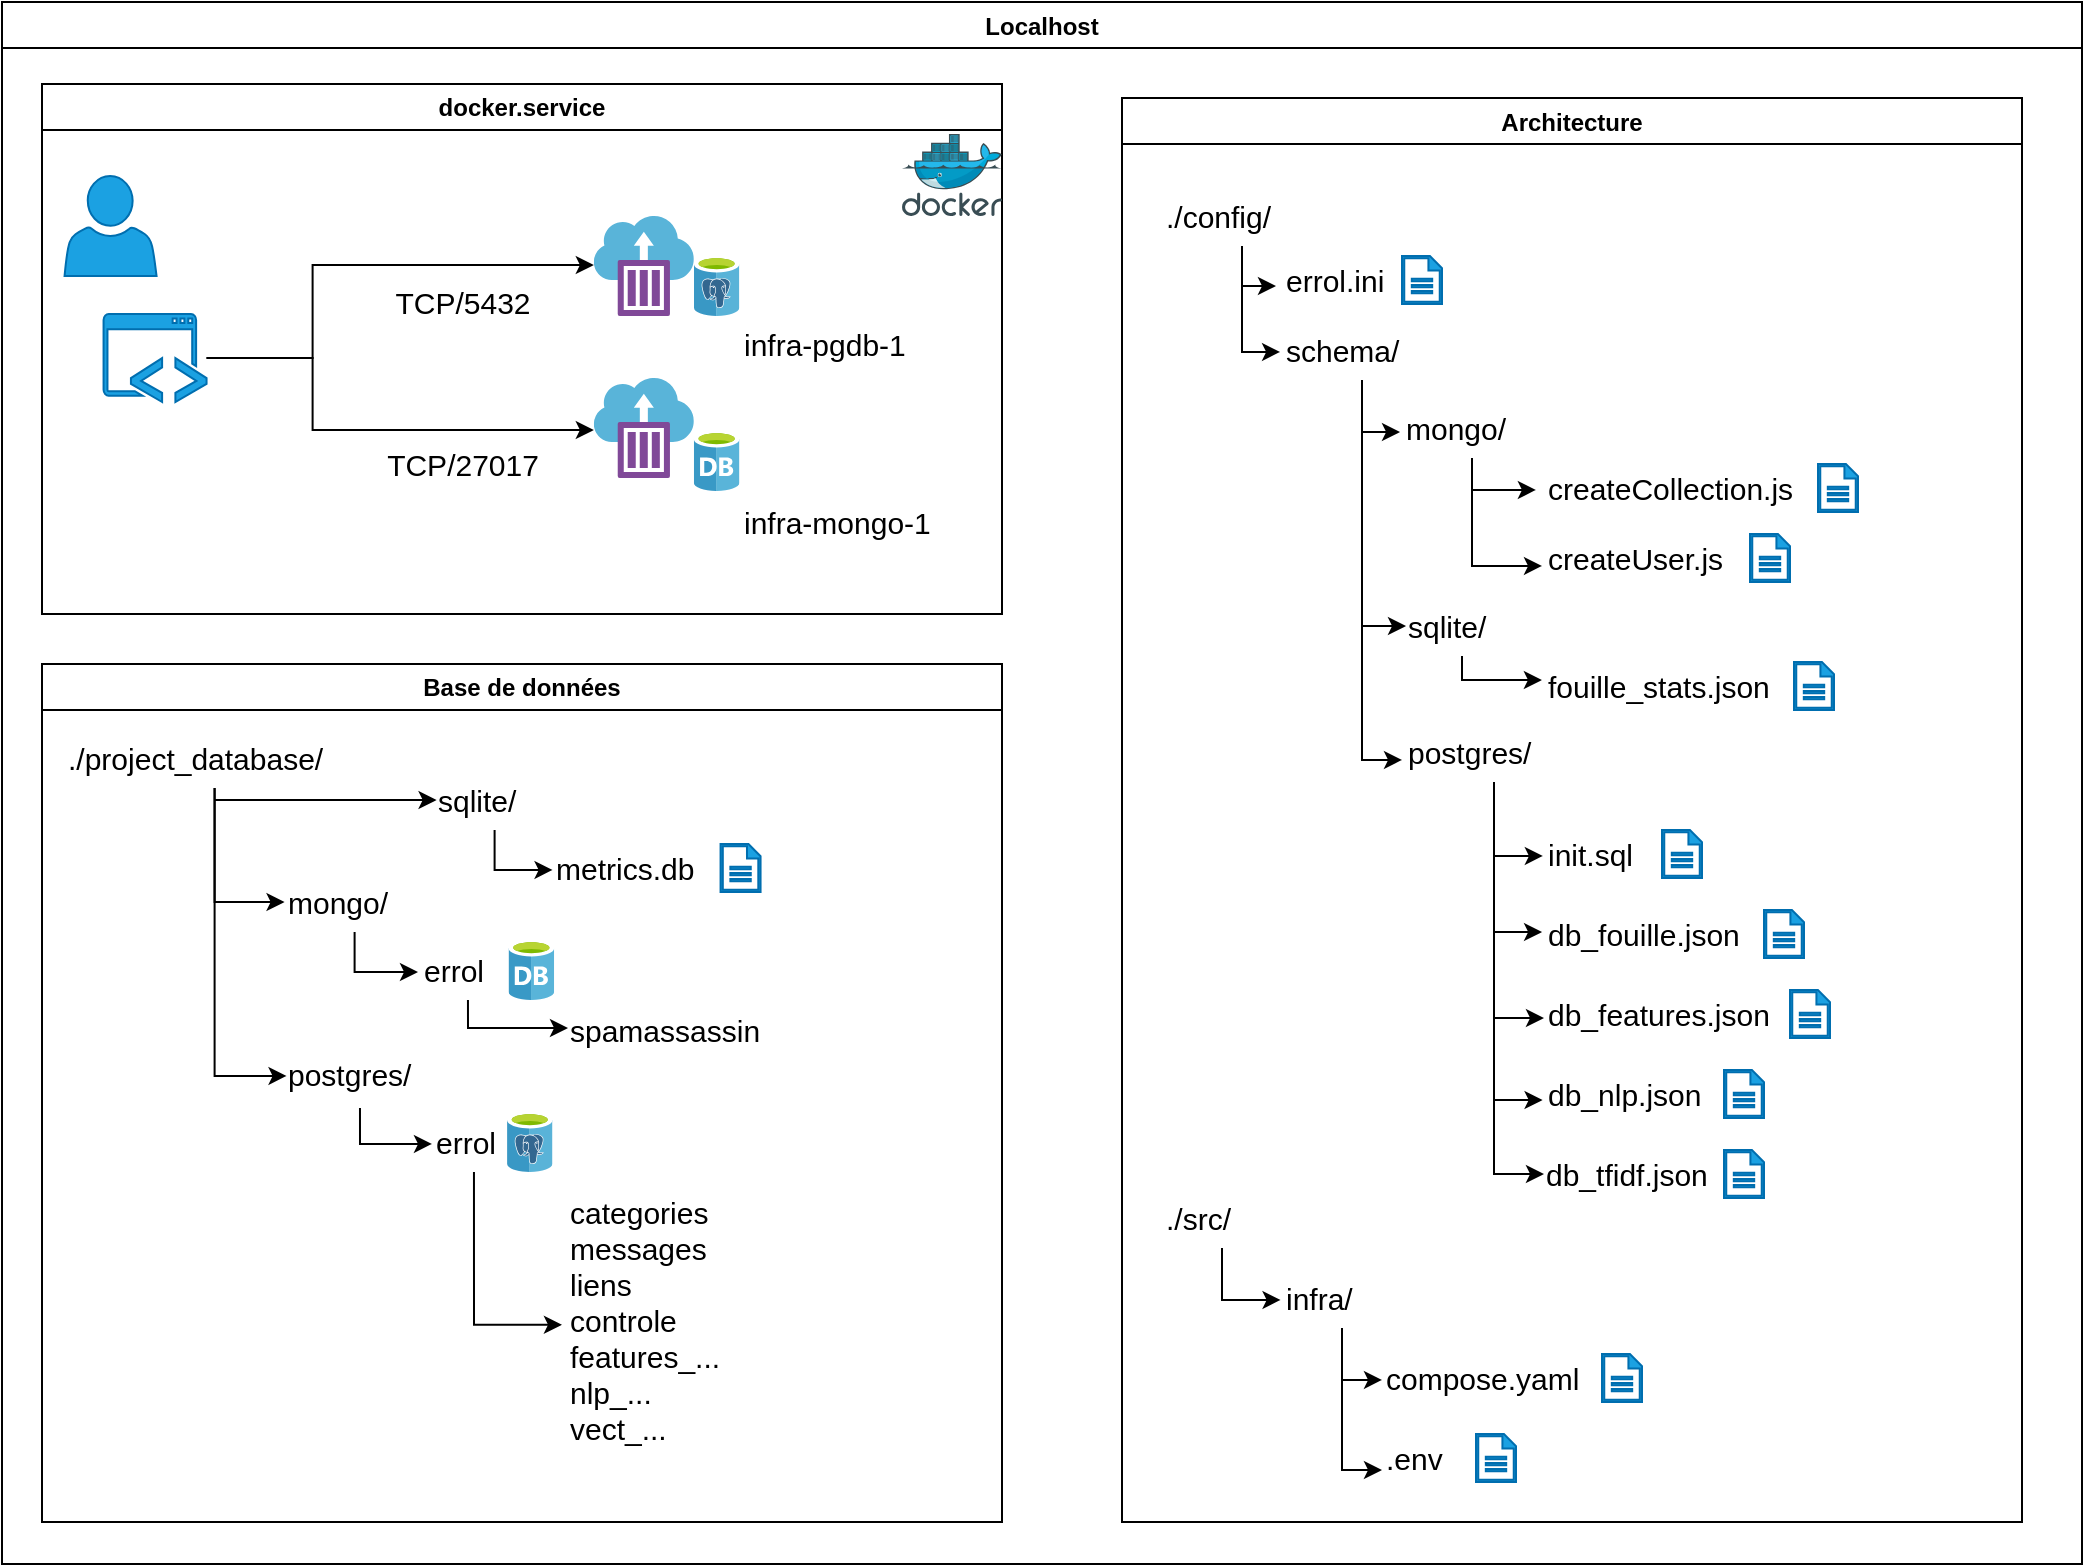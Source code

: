 <mxfile version="24.5.3" type="device">
  <diagram id="EhChE-45HuIZkj6PtDuR" name="Page-1">
    <mxGraphModel dx="1434" dy="870" grid="1" gridSize="10" guides="1" tooltips="1" connect="1" arrows="1" fold="1" page="1" pageScale="1" pageWidth="1169" pageHeight="827" math="0" shadow="0">
      <root>
        <mxCell id="0" />
        <mxCell id="1" parent="0" />
        <mxCell id="lmeQF-V1sz2n1K19VX6t-9" value="Localhost" style="swimlane;" parent="1" vertex="1">
          <mxGeometry x="60" y="39" width="1040" height="781" as="geometry">
            <mxRectangle x="60" y="39" width="100" height="30" as="alternateBounds" />
          </mxGeometry>
        </mxCell>
        <mxCell id="lmeQF-V1sz2n1K19VX6t-10" value="Architecture" style="swimlane;" parent="lmeQF-V1sz2n1K19VX6t-9" vertex="1">
          <mxGeometry x="560" y="48" width="450" height="712" as="geometry" />
        </mxCell>
        <mxCell id="go-DFvzO8IEFyl5RMDaZ-6" value="./config/" style="text;html=1;align=left;verticalAlign=middle;resizable=0;points=[];autosize=1;strokeColor=none;fillColor=none;fontSize=15;" parent="lmeQF-V1sz2n1K19VX6t-10" vertex="1">
          <mxGeometry x="20" y="44" width="80" height="30" as="geometry" />
        </mxCell>
        <mxCell id="go-DFvzO8IEFyl5RMDaZ-7" value="schema/" style="text;html=1;align=left;verticalAlign=middle;resizable=0;points=[];autosize=1;strokeColor=none;fillColor=none;fontSize=15;" parent="lmeQF-V1sz2n1K19VX6t-10" vertex="1">
          <mxGeometry x="80" y="111" width="80" height="30" as="geometry" />
        </mxCell>
        <mxCell id="go-DFvzO8IEFyl5RMDaZ-8" style="edgeStyle=orthogonalEdgeStyle;rounded=0;orthogonalLoop=1;jettySize=auto;html=1;entryX=-0.012;entryY=0.533;entryDx=0;entryDy=0;entryPerimeter=0;" parent="lmeQF-V1sz2n1K19VX6t-10" source="go-DFvzO8IEFyl5RMDaZ-6" target="go-DFvzO8IEFyl5RMDaZ-7" edge="1">
          <mxGeometry relative="1" as="geometry" />
        </mxCell>
        <mxCell id="go-DFvzO8IEFyl5RMDaZ-17" value="mongo/" style="text;html=1;align=left;verticalAlign=middle;resizable=0;points=[];autosize=1;strokeColor=none;fillColor=none;fontSize=15;" parent="lmeQF-V1sz2n1K19VX6t-10" vertex="1">
          <mxGeometry x="140" y="150" width="70" height="30" as="geometry" />
        </mxCell>
        <mxCell id="go-DFvzO8IEFyl5RMDaZ-18" style="edgeStyle=orthogonalEdgeStyle;rounded=0;orthogonalLoop=1;jettySize=auto;html=1;entryX=-0.014;entryY=0.567;entryDx=0;entryDy=0;entryPerimeter=0;" parent="lmeQF-V1sz2n1K19VX6t-10" source="go-DFvzO8IEFyl5RMDaZ-7" target="go-DFvzO8IEFyl5RMDaZ-17" edge="1">
          <mxGeometry relative="1" as="geometry" />
        </mxCell>
        <mxCell id="go-DFvzO8IEFyl5RMDaZ-19" value="createCollection.js" style="text;html=1;align=left;verticalAlign=middle;resizable=0;points=[];autosize=1;strokeColor=none;fillColor=none;fontSize=15;" parent="lmeQF-V1sz2n1K19VX6t-10" vertex="1">
          <mxGeometry x="211" y="180" width="150" height="30" as="geometry" />
        </mxCell>
        <mxCell id="go-DFvzO8IEFyl5RMDaZ-20" value="createUser.js" style="text;html=1;align=left;verticalAlign=middle;resizable=0;points=[];autosize=1;strokeColor=none;fillColor=none;fontSize=15;" parent="lmeQF-V1sz2n1K19VX6t-10" vertex="1">
          <mxGeometry x="211" y="215" width="110" height="30" as="geometry" />
        </mxCell>
        <mxCell id="go-DFvzO8IEFyl5RMDaZ-22" style="edgeStyle=orthogonalEdgeStyle;rounded=0;orthogonalLoop=1;jettySize=auto;html=1;entryX=-0.027;entryY=0.533;entryDx=0;entryDy=0;entryPerimeter=0;" parent="lmeQF-V1sz2n1K19VX6t-10" source="go-DFvzO8IEFyl5RMDaZ-17" target="go-DFvzO8IEFyl5RMDaZ-19" edge="1">
          <mxGeometry relative="1" as="geometry">
            <Array as="points">
              <mxPoint x="175" y="196" />
            </Array>
          </mxGeometry>
        </mxCell>
        <mxCell id="go-DFvzO8IEFyl5RMDaZ-23" style="edgeStyle=orthogonalEdgeStyle;rounded=0;orthogonalLoop=1;jettySize=auto;html=1;entryX=-0.009;entryY=0.633;entryDx=0;entryDy=0;entryPerimeter=0;" parent="lmeQF-V1sz2n1K19VX6t-10" source="go-DFvzO8IEFyl5RMDaZ-17" target="go-DFvzO8IEFyl5RMDaZ-20" edge="1">
          <mxGeometry relative="1" as="geometry">
            <Array as="points">
              <mxPoint x="175" y="234" />
            </Array>
          </mxGeometry>
        </mxCell>
        <mxCell id="go-DFvzO8IEFyl5RMDaZ-25" value="" style="sketch=0;pointerEvents=1;shadow=0;dashed=0;html=1;strokeColor=#006EAF;fillColor=#1ba1e2;labelPosition=center;verticalLabelPosition=bottom;verticalAlign=top;outlineConnect=0;align=center;shape=mxgraph.office.concepts.document;fontSize=15;fontColor=#ffffff;" parent="lmeQF-V1sz2n1K19VX6t-10" vertex="1">
          <mxGeometry x="348" y="183" width="20" height="24" as="geometry" />
        </mxCell>
        <mxCell id="go-DFvzO8IEFyl5RMDaZ-26" value="" style="sketch=0;pointerEvents=1;shadow=0;dashed=0;html=1;strokeColor=#006EAF;fillColor=#1ba1e2;labelPosition=center;verticalLabelPosition=bottom;verticalAlign=top;outlineConnect=0;align=center;shape=mxgraph.office.concepts.document;fontSize=15;fontColor=#ffffff;" parent="lmeQF-V1sz2n1K19VX6t-10" vertex="1">
          <mxGeometry x="314" y="218" width="20" height="24" as="geometry" />
        </mxCell>
        <mxCell id="go-DFvzO8IEFyl5RMDaZ-28" value="sqlite/" style="text;html=1;align=left;verticalAlign=middle;resizable=0;points=[];autosize=1;strokeColor=none;fillColor=none;fontSize=15;" parent="lmeQF-V1sz2n1K19VX6t-10" vertex="1">
          <mxGeometry x="141" y="249" width="60" height="30" as="geometry" />
        </mxCell>
        <mxCell id="go-DFvzO8IEFyl5RMDaZ-31" value="postgres/" style="text;html=1;align=left;verticalAlign=middle;resizable=0;points=[];autosize=1;strokeColor=none;fillColor=none;fontSize=15;" parent="lmeQF-V1sz2n1K19VX6t-10" vertex="1">
          <mxGeometry x="141" y="312" width="90" height="30" as="geometry" />
        </mxCell>
        <mxCell id="go-DFvzO8IEFyl5RMDaZ-32" value="fouille_stats.json" style="text;html=1;align=left;verticalAlign=middle;resizable=0;points=[];autosize=1;strokeColor=none;fillColor=none;fontSize=15;" parent="lmeQF-V1sz2n1K19VX6t-10" vertex="1">
          <mxGeometry x="211" y="279" width="130" height="30" as="geometry" />
        </mxCell>
        <mxCell id="go-DFvzO8IEFyl5RMDaZ-33" style="edgeStyle=orthogonalEdgeStyle;rounded=0;orthogonalLoop=1;jettySize=auto;html=1;entryX=0.017;entryY=0.5;entryDx=0;entryDy=0;entryPerimeter=0;" parent="lmeQF-V1sz2n1K19VX6t-10" source="go-DFvzO8IEFyl5RMDaZ-7" target="go-DFvzO8IEFyl5RMDaZ-28" edge="1">
          <mxGeometry relative="1" as="geometry" />
        </mxCell>
        <mxCell id="go-DFvzO8IEFyl5RMDaZ-34" style="edgeStyle=orthogonalEdgeStyle;rounded=0;orthogonalLoop=1;jettySize=auto;html=1;entryX=-0.008;entryY=0.4;entryDx=0;entryDy=0;entryPerimeter=0;" parent="lmeQF-V1sz2n1K19VX6t-10" source="go-DFvzO8IEFyl5RMDaZ-28" target="go-DFvzO8IEFyl5RMDaZ-32" edge="1">
          <mxGeometry relative="1" as="geometry">
            <Array as="points">
              <mxPoint x="170" y="291" />
            </Array>
          </mxGeometry>
        </mxCell>
        <mxCell id="go-DFvzO8IEFyl5RMDaZ-35" style="edgeStyle=orthogonalEdgeStyle;rounded=0;orthogonalLoop=1;jettySize=auto;html=1;entryX=-0.011;entryY=0.633;entryDx=0;entryDy=0;entryPerimeter=0;" parent="lmeQF-V1sz2n1K19VX6t-10" source="go-DFvzO8IEFyl5RMDaZ-7" target="go-DFvzO8IEFyl5RMDaZ-31" edge="1">
          <mxGeometry relative="1" as="geometry" />
        </mxCell>
        <mxCell id="go-DFvzO8IEFyl5RMDaZ-36" value="" style="sketch=0;pointerEvents=1;shadow=0;dashed=0;html=1;strokeColor=#006EAF;fillColor=#1ba1e2;labelPosition=center;verticalLabelPosition=bottom;verticalAlign=top;outlineConnect=0;align=center;shape=mxgraph.office.concepts.document;fontSize=15;fontColor=#ffffff;" parent="lmeQF-V1sz2n1K19VX6t-10" vertex="1">
          <mxGeometry x="336" y="282" width="20" height="24" as="geometry" />
        </mxCell>
        <mxCell id="go-DFvzO8IEFyl5RMDaZ-44" value="./src/" style="text;html=1;align=left;verticalAlign=middle;resizable=0;points=[];autosize=1;strokeColor=none;fillColor=none;fontSize=15;" parent="lmeQF-V1sz2n1K19VX6t-10" vertex="1">
          <mxGeometry x="20" y="545" width="60" height="30" as="geometry" />
        </mxCell>
        <mxCell id="go-DFvzO8IEFyl5RMDaZ-45" value="infra/" style="text;html=1;align=left;verticalAlign=middle;resizable=0;points=[];autosize=1;strokeColor=none;fillColor=none;fontSize=15;" parent="lmeQF-V1sz2n1K19VX6t-10" vertex="1">
          <mxGeometry x="80" y="585" width="60" height="30" as="geometry" />
        </mxCell>
        <mxCell id="go-DFvzO8IEFyl5RMDaZ-46" style="edgeStyle=orthogonalEdgeStyle;rounded=0;orthogonalLoop=1;jettySize=auto;html=1;entryX=-0.012;entryY=0.533;entryDx=0;entryDy=0;entryPerimeter=0;" parent="lmeQF-V1sz2n1K19VX6t-10" source="go-DFvzO8IEFyl5RMDaZ-44" target="go-DFvzO8IEFyl5RMDaZ-45" edge="1">
          <mxGeometry relative="1" as="geometry" />
        </mxCell>
        <mxCell id="go-DFvzO8IEFyl5RMDaZ-47" value="compose.yaml" style="text;html=1;align=left;verticalAlign=middle;resizable=0;points=[];autosize=1;strokeColor=none;fillColor=none;fontSize=15;" parent="lmeQF-V1sz2n1K19VX6t-10" vertex="1">
          <mxGeometry x="130" y="625" width="120" height="30" as="geometry" />
        </mxCell>
        <mxCell id="go-DFvzO8IEFyl5RMDaZ-48" value=".env" style="text;html=1;align=left;verticalAlign=middle;resizable=0;points=[];autosize=1;strokeColor=none;fillColor=none;fontSize=15;" parent="lmeQF-V1sz2n1K19VX6t-10" vertex="1">
          <mxGeometry x="130" y="665" width="50" height="30" as="geometry" />
        </mxCell>
        <mxCell id="go-DFvzO8IEFyl5RMDaZ-49" style="edgeStyle=orthogonalEdgeStyle;rounded=0;orthogonalLoop=1;jettySize=auto;html=1;entryX=0;entryY=0.533;entryDx=0;entryDy=0;entryPerimeter=0;" parent="lmeQF-V1sz2n1K19VX6t-10" source="go-DFvzO8IEFyl5RMDaZ-45" target="go-DFvzO8IEFyl5RMDaZ-47" edge="1">
          <mxGeometry relative="1" as="geometry" />
        </mxCell>
        <mxCell id="go-DFvzO8IEFyl5RMDaZ-50" style="edgeStyle=orthogonalEdgeStyle;rounded=0;orthogonalLoop=1;jettySize=auto;html=1;entryX=0;entryY=0.7;entryDx=0;entryDy=0;entryPerimeter=0;" parent="lmeQF-V1sz2n1K19VX6t-10" source="go-DFvzO8IEFyl5RMDaZ-45" target="go-DFvzO8IEFyl5RMDaZ-48" edge="1">
          <mxGeometry relative="1" as="geometry" />
        </mxCell>
        <mxCell id="go-DFvzO8IEFyl5RMDaZ-51" value="" style="sketch=0;pointerEvents=1;shadow=0;dashed=0;html=1;strokeColor=#006EAF;fillColor=#1ba1e2;labelPosition=center;verticalLabelPosition=bottom;verticalAlign=top;outlineConnect=0;align=center;shape=mxgraph.office.concepts.document;fontSize=15;fontColor=#ffffff;" parent="lmeQF-V1sz2n1K19VX6t-10" vertex="1">
          <mxGeometry x="240" y="628" width="20" height="24" as="geometry" />
        </mxCell>
        <mxCell id="go-DFvzO8IEFyl5RMDaZ-52" value="" style="sketch=0;pointerEvents=1;shadow=0;dashed=0;html=1;strokeColor=#006EAF;fillColor=#1ba1e2;labelPosition=center;verticalLabelPosition=bottom;verticalAlign=top;outlineConnect=0;align=center;shape=mxgraph.office.concepts.document;fontSize=15;fontColor=#ffffff;" parent="lmeQF-V1sz2n1K19VX6t-10" vertex="1">
          <mxGeometry x="177" y="668" width="20" height="24" as="geometry" />
        </mxCell>
        <mxCell id="go-DFvzO8IEFyl5RMDaZ-53" value="errol.ini" style="text;html=1;align=left;verticalAlign=middle;resizable=0;points=[];autosize=1;strokeColor=none;fillColor=none;fontSize=15;" parent="lmeQF-V1sz2n1K19VX6t-10" vertex="1">
          <mxGeometry x="80" y="76" width="70" height="30" as="geometry" />
        </mxCell>
        <mxCell id="go-DFvzO8IEFyl5RMDaZ-54" style="edgeStyle=orthogonalEdgeStyle;rounded=0;orthogonalLoop=1;jettySize=auto;html=1;entryX=-0.043;entryY=0.567;entryDx=0;entryDy=0;entryPerimeter=0;" parent="lmeQF-V1sz2n1K19VX6t-10" source="go-DFvzO8IEFyl5RMDaZ-6" target="go-DFvzO8IEFyl5RMDaZ-53" edge="1">
          <mxGeometry relative="1" as="geometry" />
        </mxCell>
        <mxCell id="go-DFvzO8IEFyl5RMDaZ-55" value="" style="sketch=0;pointerEvents=1;shadow=0;dashed=0;html=1;strokeColor=#006EAF;fillColor=#1ba1e2;labelPosition=center;verticalLabelPosition=bottom;verticalAlign=top;outlineConnect=0;align=center;shape=mxgraph.office.concepts.document;fontSize=15;fontColor=#ffffff;" parent="lmeQF-V1sz2n1K19VX6t-10" vertex="1">
          <mxGeometry x="140" y="79" width="20" height="24" as="geometry" />
        </mxCell>
        <mxCell id="2" value="init.sql" style="text;html=1;align=left;verticalAlign=middle;resizable=0;points=[];autosize=1;strokeColor=none;fillColor=none;fontSize=15;" parent="lmeQF-V1sz2n1K19VX6t-10" vertex="1">
          <mxGeometry x="211" y="363" width="70" height="30" as="geometry" />
        </mxCell>
        <mxCell id="3" style="edgeStyle=orthogonalEdgeStyle;rounded=0;orthogonalLoop=1;jettySize=auto;html=1;entryX=-0.008;entryY=0.533;entryDx=0;entryDy=0;entryPerimeter=0;" parent="lmeQF-V1sz2n1K19VX6t-10" source="go-DFvzO8IEFyl5RMDaZ-31" target="2" edge="1">
          <mxGeometry relative="1" as="geometry" />
        </mxCell>
        <mxCell id="4" value="" style="sketch=0;pointerEvents=1;shadow=0;dashed=0;html=1;strokeColor=#006EAF;fillColor=#1ba1e2;labelPosition=center;verticalLabelPosition=bottom;verticalAlign=top;outlineConnect=0;align=center;shape=mxgraph.office.concepts.document;fontSize=15;fontColor=#ffffff;" parent="lmeQF-V1sz2n1K19VX6t-10" vertex="1">
          <mxGeometry x="270" y="366" width="20" height="24" as="geometry" />
        </mxCell>
        <mxCell id="5" value="db_fouille.json" style="text;html=1;align=left;verticalAlign=middle;resizable=0;points=[];autosize=1;strokeColor=none;fillColor=none;fontSize=15;" parent="lmeQF-V1sz2n1K19VX6t-10" vertex="1">
          <mxGeometry x="211" y="403" width="120" height="30" as="geometry" />
        </mxCell>
        <mxCell id="6" value="" style="sketch=0;pointerEvents=1;shadow=0;dashed=0;html=1;strokeColor=#006EAF;fillColor=#1ba1e2;labelPosition=center;verticalLabelPosition=bottom;verticalAlign=top;outlineConnect=0;align=center;shape=mxgraph.office.concepts.document;fontSize=15;fontColor=#ffffff;" parent="lmeQF-V1sz2n1K19VX6t-10" vertex="1">
          <mxGeometry x="321" y="406" width="20" height="24" as="geometry" />
        </mxCell>
        <mxCell id="7" style="edgeStyle=orthogonalEdgeStyle;rounded=0;orthogonalLoop=1;jettySize=auto;html=1;entryX=-0.008;entryY=0.467;entryDx=0;entryDy=0;entryPerimeter=0;" parent="lmeQF-V1sz2n1K19VX6t-10" source="go-DFvzO8IEFyl5RMDaZ-31" target="5" edge="1">
          <mxGeometry relative="1" as="geometry" />
        </mxCell>
        <mxCell id="9D_q5n6-4T_1lJ63YoSh-17" value="db_features.json" style="text;html=1;align=left;verticalAlign=middle;resizable=0;points=[];autosize=1;strokeColor=none;fillColor=none;fontSize=15;" parent="lmeQF-V1sz2n1K19VX6t-10" vertex="1">
          <mxGeometry x="211" y="443" width="130" height="30" as="geometry" />
        </mxCell>
        <mxCell id="9D_q5n6-4T_1lJ63YoSh-18" value="db_nlp.json" style="text;html=1;align=left;verticalAlign=middle;resizable=0;points=[];autosize=1;strokeColor=none;fillColor=none;fontSize=15;" parent="lmeQF-V1sz2n1K19VX6t-10" vertex="1">
          <mxGeometry x="211" y="483" width="100" height="30" as="geometry" />
        </mxCell>
        <mxCell id="9D_q5n6-4T_1lJ63YoSh-19" value="" style="sketch=0;pointerEvents=1;shadow=0;dashed=0;html=1;strokeColor=#006EAF;fillColor=#1ba1e2;labelPosition=center;verticalLabelPosition=bottom;verticalAlign=top;outlineConnect=0;align=center;shape=mxgraph.office.concepts.document;fontSize=15;fontColor=#ffffff;" parent="lmeQF-V1sz2n1K19VX6t-10" vertex="1">
          <mxGeometry x="334" y="446" width="20" height="24" as="geometry" />
        </mxCell>
        <mxCell id="9D_q5n6-4T_1lJ63YoSh-20" value="" style="sketch=0;pointerEvents=1;shadow=0;dashed=0;html=1;strokeColor=#006EAF;fillColor=#1ba1e2;labelPosition=center;verticalLabelPosition=bottom;verticalAlign=top;outlineConnect=0;align=center;shape=mxgraph.office.concepts.document;fontSize=15;fontColor=#ffffff;" parent="lmeQF-V1sz2n1K19VX6t-10" vertex="1">
          <mxGeometry x="301" y="486" width="20" height="24" as="geometry" />
        </mxCell>
        <mxCell id="9D_q5n6-4T_1lJ63YoSh-21" style="edgeStyle=orthogonalEdgeStyle;rounded=0;orthogonalLoop=1;jettySize=auto;html=1;entryX=0;entryY=0.567;entryDx=0;entryDy=0;entryPerimeter=0;" parent="lmeQF-V1sz2n1K19VX6t-10" source="go-DFvzO8IEFyl5RMDaZ-31" target="9D_q5n6-4T_1lJ63YoSh-17" edge="1">
          <mxGeometry relative="1" as="geometry" />
        </mxCell>
        <mxCell id="9D_q5n6-4T_1lJ63YoSh-23" style="edgeStyle=orthogonalEdgeStyle;rounded=0;orthogonalLoop=1;jettySize=auto;html=1;entryX=-0.007;entryY=0.6;entryDx=0;entryDy=0;entryPerimeter=0;" parent="lmeQF-V1sz2n1K19VX6t-10" source="go-DFvzO8IEFyl5RMDaZ-31" target="9D_q5n6-4T_1lJ63YoSh-18" edge="1">
          <mxGeometry relative="1" as="geometry" />
        </mxCell>
        <mxCell id="a5uv4ecn7asN0v6_7bZk-15" value="db_tfidf.json" style="text;html=1;align=left;verticalAlign=middle;resizable=0;points=[];autosize=1;strokeColor=none;fillColor=none;fontSize=15;" vertex="1" parent="lmeQF-V1sz2n1K19VX6t-10">
          <mxGeometry x="210" y="523" width="100" height="30" as="geometry" />
        </mxCell>
        <mxCell id="a5uv4ecn7asN0v6_7bZk-18" style="edgeStyle=orthogonalEdgeStyle;rounded=0;orthogonalLoop=1;jettySize=auto;html=1;entryX=0.01;entryY=0.5;entryDx=0;entryDy=0;entryPerimeter=0;" edge="1" parent="lmeQF-V1sz2n1K19VX6t-10" source="go-DFvzO8IEFyl5RMDaZ-31" target="a5uv4ecn7asN0v6_7bZk-15">
          <mxGeometry relative="1" as="geometry" />
        </mxCell>
        <mxCell id="a5uv4ecn7asN0v6_7bZk-19" value="" style="sketch=0;pointerEvents=1;shadow=0;dashed=0;html=1;strokeColor=#006EAF;fillColor=#1ba1e2;labelPosition=center;verticalLabelPosition=bottom;verticalAlign=top;outlineConnect=0;align=center;shape=mxgraph.office.concepts.document;fontSize=15;fontColor=#ffffff;" vertex="1" parent="lmeQF-V1sz2n1K19VX6t-10">
          <mxGeometry x="301" y="526" width="20" height="24" as="geometry" />
        </mxCell>
        <mxCell id="go-DFvzO8IEFyl5RMDaZ-5" value="d&lt;span style=&quot;background-color: initial;&quot;&gt;ocker.service&lt;/span&gt;" style="swimlane;whiteSpace=wrap;html=1;" parent="lmeQF-V1sz2n1K19VX6t-9" vertex="1">
          <mxGeometry x="20" y="41" width="480" height="265" as="geometry">
            <mxRectangle x="10" y="175" width="120" height="30" as="alternateBounds" />
          </mxGeometry>
        </mxCell>
        <mxCell id="lmeQF-V1sz2n1K19VX6t-123" style="edgeStyle=orthogonalEdgeStyle;rounded=0;orthogonalLoop=1;jettySize=auto;html=1;entryX=0;entryY=0.49;entryDx=0;entryDy=0;entryPerimeter=0;fontSize=15;" parent="go-DFvzO8IEFyl5RMDaZ-5" source="lmeQF-V1sz2n1K19VX6t-48" target="lmeQF-V1sz2n1K19VX6t-12" edge="1">
          <mxGeometry relative="1" as="geometry">
            <Array as="points">
              <mxPoint x="135.28" y="137" />
              <mxPoint x="135.28" y="91" />
            </Array>
          </mxGeometry>
        </mxCell>
        <mxCell id="lmeQF-V1sz2n1K19VX6t-124" style="edgeStyle=orthogonalEdgeStyle;rounded=0;orthogonalLoop=1;jettySize=auto;html=1;entryX=0;entryY=0.52;entryDx=0;entryDy=0;entryPerimeter=0;fontSize=15;" parent="go-DFvzO8IEFyl5RMDaZ-5" source="lmeQF-V1sz2n1K19VX6t-48" target="lmeQF-V1sz2n1K19VX6t-18" edge="1">
          <mxGeometry relative="1" as="geometry">
            <Array as="points">
              <mxPoint x="135.28" y="137" />
              <mxPoint x="135.28" y="173" />
            </Array>
          </mxGeometry>
        </mxCell>
        <mxCell id="lmeQF-V1sz2n1K19VX6t-48" value="" style="sketch=0;pointerEvents=1;shadow=0;dashed=0;html=1;strokeColor=#006EAF;fillColor=#1ba1e2;labelPosition=center;verticalLabelPosition=bottom;verticalAlign=top;outlineConnect=0;align=center;shape=mxgraph.office.concepts.application_hybrid;fontColor=#ffffff;" parent="go-DFvzO8IEFyl5RMDaZ-5" vertex="1">
          <mxGeometry x="30.78" y="115" width="51.5" height="44" as="geometry" />
        </mxCell>
        <mxCell id="lmeQF-V1sz2n1K19VX6t-133" value="TCP/27017" style="text;html=1;align=center;verticalAlign=middle;resizable=0;points=[];autosize=1;strokeColor=none;fillColor=none;fontSize=15;" parent="go-DFvzO8IEFyl5RMDaZ-5" vertex="1">
          <mxGeometry x="160.28" y="175" width="100" height="30" as="geometry" />
        </mxCell>
        <mxCell id="lmeQF-V1sz2n1K19VX6t-131" value="TCP/5432" style="text;html=1;align=center;verticalAlign=middle;resizable=0;points=[];autosize=1;strokeColor=none;fillColor=none;fontSize=15;" parent="go-DFvzO8IEFyl5RMDaZ-5" vertex="1">
          <mxGeometry x="165.28" y="94" width="90" height="30" as="geometry" />
        </mxCell>
        <mxCell id="lmeQF-V1sz2n1K19VX6t-12" value="" style="sketch=0;aspect=fixed;html=1;points=[];align=center;image;fontSize=12;image=img/lib/mscae/Container_Instances.svg;" parent="go-DFvzO8IEFyl5RMDaZ-5" vertex="1">
          <mxGeometry x="275.92" y="66" width="50" height="50" as="geometry" />
        </mxCell>
        <mxCell id="lmeQF-V1sz2n1K19VX6t-21" value="" style="sketch=0;aspect=fixed;html=1;points=[];align=center;image;fontSize=12;image=img/lib/mscae/Azure_Database_for_PostgreSQL_servers.svg;" parent="go-DFvzO8IEFyl5RMDaZ-5" vertex="1">
          <mxGeometry x="325.92" y="86" width="22.8" height="30" as="geometry" />
        </mxCell>
        <mxCell id="lmeQF-V1sz2n1K19VX6t-135" value="infra-pgdb-1" style="text;html=1;align=left;verticalAlign=middle;resizable=0;points=[];autosize=1;strokeColor=none;fillColor=none;fontSize=15;" parent="go-DFvzO8IEFyl5RMDaZ-5" vertex="1">
          <mxGeometry x="348.72" y="115" width="100" height="30" as="geometry" />
        </mxCell>
        <mxCell id="lmeQF-V1sz2n1K19VX6t-18" value="" style="sketch=0;aspect=fixed;html=1;points=[];align=center;image;fontSize=12;image=img/lib/mscae/Container_Instances.svg;" parent="go-DFvzO8IEFyl5RMDaZ-5" vertex="1">
          <mxGeometry x="275.92" y="147" width="50" height="50" as="geometry" />
        </mxCell>
        <mxCell id="lmeQF-V1sz2n1K19VX6t-20" value="" style="sketch=0;aspect=fixed;html=1;points=[];align=center;image;fontSize=12;image=img/lib/mscae/Database_General.svg;" parent="go-DFvzO8IEFyl5RMDaZ-5" vertex="1">
          <mxGeometry x="325.92" y="173.5" width="22.8" height="30" as="geometry" />
        </mxCell>
        <mxCell id="go-DFvzO8IEFyl5RMDaZ-4" value="infra-mongo-1" style="text;html=1;align=left;verticalAlign=middle;resizable=0;points=[];autosize=1;strokeColor=none;fillColor=none;fontSize=15;" parent="go-DFvzO8IEFyl5RMDaZ-5" vertex="1">
          <mxGeometry x="348.72" y="203.5" width="120" height="30" as="geometry" />
        </mxCell>
        <mxCell id="lmeQF-V1sz2n1K19VX6t-25" value="" style="sketch=0;pointerEvents=1;shadow=0;dashed=0;html=1;strokeColor=#006EAF;fillColor=#1ba1e2;labelPosition=center;verticalLabelPosition=bottom;verticalAlign=top;outlineConnect=0;align=center;shape=mxgraph.office.users.user;fontColor=#ffffff;" parent="go-DFvzO8IEFyl5RMDaZ-5" vertex="1">
          <mxGeometry x="11.28" y="46" width="46" height="50" as="geometry" />
        </mxCell>
        <mxCell id="go-DFvzO8IEFyl5RMDaZ-24" value="" style="image;sketch=0;aspect=fixed;html=1;points=[];align=center;fontSize=12;image=img/lib/mscae/Docker.svg;" parent="go-DFvzO8IEFyl5RMDaZ-5" vertex="1">
          <mxGeometry x="430" y="25" width="50" height="41" as="geometry" />
        </mxCell>
        <mxCell id="go-DFvzO8IEFyl5RMDaZ-27" value="Base de données" style="swimlane;whiteSpace=wrap;html=1;" parent="lmeQF-V1sz2n1K19VX6t-9" vertex="1">
          <mxGeometry x="20" y="331" width="480" height="429" as="geometry" />
        </mxCell>
        <mxCell id="lmeQF-V1sz2n1K19VX6t-65" style="edgeStyle=orthogonalEdgeStyle;rounded=0;orthogonalLoop=1;jettySize=auto;html=1;entryX=0.011;entryY=0.533;entryDx=0;entryDy=0;entryPerimeter=0;fontSize=15;" parent="go-DFvzO8IEFyl5RMDaZ-27" source="lmeQF-V1sz2n1K19VX6t-49" target="lmeQF-V1sz2n1K19VX6t-64" edge="1">
          <mxGeometry relative="1" as="geometry">
            <mxPoint x="121.28" y="83" as="targetPoint" />
          </mxGeometry>
        </mxCell>
        <mxCell id="lmeQF-V1sz2n1K19VX6t-118" style="edgeStyle=orthogonalEdgeStyle;rounded=0;orthogonalLoop=1;jettySize=auto;html=1;entryX=0;entryY=0.5;entryDx=0;entryDy=0;entryPerimeter=0;fontSize=15;" parent="go-DFvzO8IEFyl5RMDaZ-27" source="lmeQF-V1sz2n1K19VX6t-49" target="lmeQF-V1sz2n1K19VX6t-87" edge="1">
          <mxGeometry relative="1" as="geometry" />
        </mxCell>
        <mxCell id="lmeQF-V1sz2n1K19VX6t-49" value="./project_database/" style="text;html=1;align=left;verticalAlign=middle;resizable=0;points=[];autosize=1;strokeColor=none;fillColor=none;fontSize=15;" parent="go-DFvzO8IEFyl5RMDaZ-27" vertex="1">
          <mxGeometry x="11.28" y="32" width="150" height="30" as="geometry" />
        </mxCell>
        <mxCell id="lmeQF-V1sz2n1K19VX6t-64" value="postgres/" style="text;html=1;align=left;verticalAlign=middle;resizable=0;points=[];autosize=1;strokeColor=none;fillColor=none;fontSize=15;" parent="go-DFvzO8IEFyl5RMDaZ-27" vertex="1">
          <mxGeometry x="121.28" y="190" width="90" height="30" as="geometry" />
        </mxCell>
        <mxCell id="lmeQF-V1sz2n1K19VX6t-87" value="mongo/" style="text;html=1;align=left;verticalAlign=middle;resizable=0;points=[];autosize=1;strokeColor=none;fillColor=none;fontSize=15;" parent="go-DFvzO8IEFyl5RMDaZ-27" vertex="1">
          <mxGeometry x="121.28" y="104" width="70" height="30" as="geometry" />
        </mxCell>
        <mxCell id="go-DFvzO8IEFyl5RMDaZ-9" value="sqlite/" style="text;html=1;align=left;verticalAlign=middle;resizable=0;points=[];autosize=1;strokeColor=none;fillColor=none;fontSize=15;" parent="go-DFvzO8IEFyl5RMDaZ-27" vertex="1">
          <mxGeometry x="196.28" y="53" width="60" height="30" as="geometry" />
        </mxCell>
        <mxCell id="go-DFvzO8IEFyl5RMDaZ-10" style="edgeStyle=orthogonalEdgeStyle;rounded=0;orthogonalLoop=1;jettySize=auto;html=1;entryX=0.017;entryY=0.5;entryDx=0;entryDy=0;entryPerimeter=0;fontSize=15;exitX=0.5;exitY=1.2;exitDx=0;exitDy=0;exitPerimeter=0;" parent="go-DFvzO8IEFyl5RMDaZ-27" source="lmeQF-V1sz2n1K19VX6t-49" target="go-DFvzO8IEFyl5RMDaZ-9" edge="1">
          <mxGeometry relative="1" as="geometry">
            <mxPoint x="96.28" y="72" as="sourcePoint" />
            <mxPoint x="131.28" y="130" as="targetPoint" />
          </mxGeometry>
        </mxCell>
        <mxCell id="go-DFvzO8IEFyl5RMDaZ-12" value="metrics.db" style="text;html=1;align=left;verticalAlign=middle;resizable=0;points=[];autosize=1;strokeColor=none;fillColor=none;fontSize=15;" parent="go-DFvzO8IEFyl5RMDaZ-27" vertex="1">
          <mxGeometry x="255.28" y="87" width="90" height="30" as="geometry" />
        </mxCell>
        <mxCell id="go-DFvzO8IEFyl5RMDaZ-16" style="edgeStyle=orthogonalEdgeStyle;rounded=0;orthogonalLoop=1;jettySize=auto;html=1;entryX=0;entryY=0.533;entryDx=0;entryDy=0;entryPerimeter=0;" parent="go-DFvzO8IEFyl5RMDaZ-27" source="go-DFvzO8IEFyl5RMDaZ-9" target="go-DFvzO8IEFyl5RMDaZ-12" edge="1">
          <mxGeometry relative="1" as="geometry" />
        </mxCell>
        <mxCell id="lmeQF-V1sz2n1K19VX6t-83" value="" style="sketch=0;pointerEvents=1;shadow=0;dashed=0;html=1;strokeColor=#006EAF;fillColor=#1ba1e2;labelPosition=center;verticalLabelPosition=bottom;verticalAlign=top;outlineConnect=0;align=center;shape=mxgraph.office.concepts.document;fontSize=15;fontColor=#ffffff;" parent="go-DFvzO8IEFyl5RMDaZ-27" vertex="1">
          <mxGeometry x="339.28" y="90" width="20" height="24" as="geometry" />
        </mxCell>
        <mxCell id="go-DFvzO8IEFyl5RMDaZ-37" value="errol" style="text;html=1;align=left;verticalAlign=middle;resizable=0;points=[];autosize=1;strokeColor=none;fillColor=none;fontSize=15;" parent="go-DFvzO8IEFyl5RMDaZ-27" vertex="1">
          <mxGeometry x="189.28" y="138" width="50" height="30" as="geometry" />
        </mxCell>
        <mxCell id="go-DFvzO8IEFyl5RMDaZ-38" style="edgeStyle=orthogonalEdgeStyle;rounded=0;orthogonalLoop=1;jettySize=auto;html=1;entryX=-0.026;entryY=0.533;entryDx=0;entryDy=0;entryPerimeter=0;" parent="go-DFvzO8IEFyl5RMDaZ-27" source="lmeQF-V1sz2n1K19VX6t-87" target="go-DFvzO8IEFyl5RMDaZ-37" edge="1">
          <mxGeometry relative="1" as="geometry" />
        </mxCell>
        <mxCell id="go-DFvzO8IEFyl5RMDaZ-39" value="spamassassin" style="text;html=1;align=left;verticalAlign=middle;resizable=0;points=[];autosize=1;strokeColor=none;fillColor=none;fontSize=15;" parent="go-DFvzO8IEFyl5RMDaZ-27" vertex="1">
          <mxGeometry x="262.28" y="168" width="120" height="30" as="geometry" />
        </mxCell>
        <mxCell id="go-DFvzO8IEFyl5RMDaZ-40" style="edgeStyle=orthogonalEdgeStyle;rounded=0;orthogonalLoop=1;jettySize=auto;html=1;entryX=0.006;entryY=0.467;entryDx=0;entryDy=0;entryPerimeter=0;exitX=0.474;exitY=1;exitDx=0;exitDy=0;exitPerimeter=0;" parent="go-DFvzO8IEFyl5RMDaZ-27" source="go-DFvzO8IEFyl5RMDaZ-37" target="go-DFvzO8IEFyl5RMDaZ-39" edge="1">
          <mxGeometry relative="1" as="geometry">
            <Array as="points">
              <mxPoint x="213" y="182" />
            </Array>
          </mxGeometry>
        </mxCell>
        <mxCell id="go-DFvzO8IEFyl5RMDaZ-42" value="" style="sketch=0;aspect=fixed;html=1;points=[];align=center;image;fontSize=12;image=img/lib/mscae/Database_General.svg;" parent="go-DFvzO8IEFyl5RMDaZ-27" vertex="1">
          <mxGeometry x="233.28" y="138" width="22.8" height="30" as="geometry" />
        </mxCell>
        <mxCell id="8" value="errol" style="text;html=1;align=left;verticalAlign=middle;resizable=0;points=[];autosize=1;strokeColor=none;fillColor=none;fontSize=15;" parent="go-DFvzO8IEFyl5RMDaZ-27" vertex="1">
          <mxGeometry x="195.28" y="224" width="50" height="30" as="geometry" />
        </mxCell>
        <mxCell id="11" style="edgeStyle=orthogonalEdgeStyle;rounded=0;orthogonalLoop=1;jettySize=auto;html=1;entryX=-0.006;entryY=0.533;entryDx=0;entryDy=0;entryPerimeter=0;exitX=0.419;exitY=1.067;exitDx=0;exitDy=0;exitPerimeter=0;" parent="go-DFvzO8IEFyl5RMDaZ-27" source="lmeQF-V1sz2n1K19VX6t-64" target="8" edge="1">
          <mxGeometry relative="1" as="geometry" />
        </mxCell>
        <mxCell id="14" value="" style="sketch=0;aspect=fixed;html=1;points=[];align=center;image;fontSize=12;image=img/lib/mscae/Azure_Database_for_PostgreSQL_servers.svg;" parent="go-DFvzO8IEFyl5RMDaZ-27" vertex="1">
          <mxGeometry x="232.48" y="224" width="22.8" height="30" as="geometry" />
        </mxCell>
        <mxCell id="15" value="categories&lt;br&gt;messages&lt;br&gt;liens&lt;div&gt;controle&lt;/div&gt;&lt;div&gt;features_...&lt;/div&gt;&lt;div&gt;nlp_...&lt;/div&gt;&lt;div&gt;vect_...&lt;/div&gt;" style="text;html=1;align=left;verticalAlign=middle;resizable=0;points=[];autosize=1;strokeColor=none;fillColor=none;fontSize=15;" parent="go-DFvzO8IEFyl5RMDaZ-27" vertex="1">
          <mxGeometry x="262.28" y="258" width="100" height="140" as="geometry" />
        </mxCell>
        <mxCell id="9D_q5n6-4T_1lJ63YoSh-16" style="edgeStyle=orthogonalEdgeStyle;rounded=0;orthogonalLoop=1;jettySize=auto;html=1;entryX=-0.023;entryY=0.517;entryDx=0;entryDy=0;entryPerimeter=0;exitX=0.414;exitY=1;exitDx=0;exitDy=0;exitPerimeter=0;" parent="go-DFvzO8IEFyl5RMDaZ-27" source="8" target="15" edge="1">
          <mxGeometry relative="1" as="geometry">
            <Array as="points">
              <mxPoint x="216" y="330" />
            </Array>
          </mxGeometry>
        </mxCell>
      </root>
    </mxGraphModel>
  </diagram>
</mxfile>
